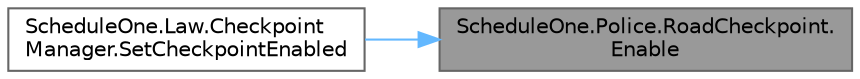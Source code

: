 digraph "ScheduleOne.Police.RoadCheckpoint.Enable"
{
 // LATEX_PDF_SIZE
  bgcolor="transparent";
  edge [fontname=Helvetica,fontsize=10,labelfontname=Helvetica,labelfontsize=10];
  node [fontname=Helvetica,fontsize=10,shape=box,height=0.2,width=0.4];
  rankdir="RL";
  Node1 [id="Node000001",label="ScheduleOne.Police.RoadCheckpoint.\lEnable",height=0.2,width=0.4,color="gray40", fillcolor="grey60", style="filled", fontcolor="black",tooltip=" "];
  Node1 -> Node2 [id="edge1_Node000001_Node000002",dir="back",color="steelblue1",style="solid",tooltip=" "];
  Node2 [id="Node000002",label="ScheduleOne.Law.Checkpoint\lManager.SetCheckpointEnabled",height=0.2,width=0.4,color="grey40", fillcolor="white", style="filled",URL="$class_schedule_one_1_1_law_1_1_checkpoint_manager.html#a6fdc9689e4425d225916ff4bd339857f",tooltip=" "];
}
